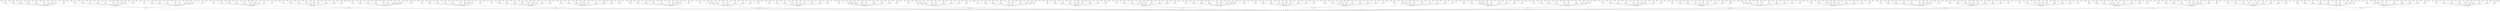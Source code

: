 digraph JOB_HIERARHY {
151030[label="151030"]
151021[label="151021"]
152074[label="152074"]
152194[label="152194"]
155482[label="155482"]
155335[label="155335"]
155960[label="155960"]
155473[label="155473"]
155103[label="155103"]
152083[label="152083"]
155878[label="155878"]
152313[label="152313"]
155819[label="155819"]
152146[label="152146"]
155281[label="155281"]
152285[label="152285"]
152161[label="152161"]
155644[label="155644"]
152192[label="152192"]
155665[label="155665"]
152043[label="152043"]
151032[label="151032"]
155231[label="155231"]
155866[label="155866"]
155311[label="155311"]
155853[label="155853"]
152228[label="152228"]
152066[label="152066"]
155677[label="155677"]
152052[label="152052"]
153024[label="153024"]
155411[label="155411"]
152306[label="152306"]
155152[label="155152"]
152200[label="152200"]
152305[label="152305"]
155108[label="155108"]
155131[label="155131"]
152191[label="152191"]
155801[label="155801"]
152064[label="152064"]
155395[label="155395"]
155252[label="155252"]
155724[label="155724"]
152160[label="152160"]
152244[label="152244"]
152005[label="152005"]
152138[label="152138"]
155614[label="155614"]
155804[label="155804"]
155038[label="155038"]
152186[label="152186"]
152227[label="152227"]
152248[label="152248"]
155997[label="155997"]
155755[label="155755"]
152113[label="152113"]
151009[label="151009"]
155303[label="155303"]
152314[label="152314"]
155636[label="155636"]
155413[label="155413"]
155965[label="155965"]
155021[label="155021"]
153034[label="153034"]
152187[label="152187"]
152162[label="152162"]
152079[label="152079"]
152267[label="152267"]
151025[label="151025"]
155205[label="155205"]
152008[label="152008"]
155151[label="155151"]
152111[label="152111"]
153015[label="153015"]
152299[label="152299"]
155215[label="155215"]
155443[label="155443"]
151031[label="151031"]
155531[label="155531"]
155048[label="155048"]
155092[label="155092"]
153009[label="153009"]
152292[label="152292"]
152077[label="152077"]
155040[label="155040"]
153027[label="153027"]
152007[label="152007"]
152221[label="152221"]
152107[label="152107"]
155312[label="155312"]
152133[label="152133"]
155669[label="155669"]
155454[label="155454"]
152040[label="152040"]
152137[label="152137"]
155741[label="155741"]
152301[label="152301"]
155582[label="155582"]
152294[label="152294"]
152001[label="152001"]
155967[label="155967"]
152197[label="152197"]
155647[label="155647"]
155606[label="155606"]
150009[label="150009"]
152061[label="152061"]
152070[label="152070"]
152039[label="152039"]
152218[label="152218"]
155777[label="155777"]
152139[label="152139"]
155242[label="155242"]
151008[label="151008"]
155539[label="155539"]
155266[label="155266"]
150008[label="150008"]
155373[label="155373"]
152131[label="152131"]
152032[label="152032"]
152142[label="152142"]
155921[label="155921"]
155371[label="155371"]
152273[label="152273"]
155949[label="155949"]
150012[label="150012"]
152229[label="152229"]
155771[label="155771"]
151024[label="151024"]
152010[label="152010"]
152150[label="152150"]
155631[label="155631"]
155992[label="155992"]
155553[label="155553"]
155460[label="155460"]
152166[label="152166"]
155528[label="155528"]
155275[label="155275"]
155849[label="155849"]
155272[label="155272"]
155799[label="155799"]
155706[label="155706"]
153004[label="153004"]
152059[label="152059"]
151014[label="151014"]
152241[label="152241"]
152048[label="152048"]
152209[label="152209"]
153011[label="153011"]
155695[label="155695"]
152076[label="152076"]
155464[label="155464"]
152204[label="152204"]
155511[label="155511"]
155879[label="155879"]
152290[label="152290"]
155686[label="155686"]
155120[label="155120"]
152073[label="152073"]
155846[label="155846"]
155329[label="155329"]
152117[label="152117"]
152319[label="152319"]
155681[label="155681"]
155550[label="155550"]
155505[label="155505"]
155243[label="155243"]
152018[label="152018"]
155993[label="155993"]
152092[label="152092"]
151035[label="151035"]
152141[label="152141"]
155700[label="155700"]
155186[label="155186"]
152183[label="152183"]
155225[label="155225"]
155135[label="155135"]
152172[label="152172"]
155476[label="155476"]
153033[label="153033"]
155087[label="155087"]
155177[label="155177"]
155450[label="155450"]
152026[label="152026"]
152208[label="152208"]
155170[label="155170"]
152223[label="152223"]
155907[label="155907"]
152051[label="152051"]
155668[label="155668"]
151017[label="151017"]
152254[label="152254"]
152257[label="152257"]
152176[label="152176"]
155908[label="155908"]
155015[label="155015"]
155342[label="155342"]
155101[label="155101"]
152235[label="152235"]
155167[label="155167"]
155806[label="155806"]
152289[label="152289"]
151019[label="151019"]
152028[label="152028"]
155376[label="155376"]
155597[label="155597"]
152094[label="152094"]
155043[label="155043"]
153013[label="153013"]
152260[label="152260"]
151003[label="151003"]
155933[label="155933"]
155435[label="155435"]
155001[label="155001"]
155796[label="155796"]
155154[label="155154"]
155174[label="155174"]
155526[label="155526"]
155727[label="155727"]
155702[label="155702"]
152236[label="152236"]
152202[label="152202"]
155698[label="155698"]
152105[label="152105"]
152249[label="152249"]
151033[label="151033"]
155730[label="155730"]
151023[label="151023"]
155105[label="155105"]
152322[label="152322"]
155943[label="155943"]
155116[label="155116"]
155213[label="155213"]
155969[label="155969"]
152140[label="152140"]
155028[label="155028"]
152096[label="152096"]
155308[label="155308"]
155749[label="155749"]
152205[label="152205"]
155747[label="155747"]
155240[label="155240"]
153007[label="153007"]
152270[label="152270"]
152298[label="152298"]
152103[label="152103"]
152099[label="152099"]
155619[label="155619"]
152069[label="152069"]
155398[label="155398"]
155142[label="155142"]
152168[label="152168"]
155201[label="155201"]
152213[label="152213"]
155671[label="155671"]
155191[label="155191"]
155905[label="155905"]
155726[label="155726"]
155605[label="155605"]
155793[label="155793"]
155576[label="155576"]
155322[label="155322"]
152302[label="152302"]
155621[label="155621"]
152271[label="152271"]
155036[label="155036"]
155575[label="155575"]
152295[label="152295"]
151006[label="151006"]
155763[label="155763"]
152125[label="152125"]
155786[label="155786"]
155268[label="155268"]
155972[label="155972"]
155073[label="155073"]
155064[label="155064"]
155898[label="155898"]
152272[label="152272"]
155330[label="155330"]
155058[label="155058"]
155498[label="155498"]
155425[label="155425"]
155349[label="155349"]
152100[label="152100"]
150004[label="150004"]
150006[label="150006"]
150005[label="150005"]
155230[label="155230"]
155254[label="155254"]
152262[label="152262"]
152216[label="152216"]
155773[label="155773"]
155509[label="155509"]
155193[label="155193"]
155365[label="155365"]
155345[label="155345"]
155798[label="155798"]
155788[label="155788"]
155209[label="155209"]
155290[label="155290"]
152212[label="152212"]
155486[label="155486"]
155467[label="155467"]
152316[label="152316"]
152000[label="152000"]
155063[label="155063"]
152024[label="152024"]
155270[label="155270"]
155772[label="155772"]
152036[label="152036"]
152075[label="152075"]
155392[label="155392"]
152045[label="152045"]
155002[label="155002"]
155066[label="155066"]
155887[label="155887"]
152156[label="152156"]
152136[label="152136"]
150003[label="150003"]
152165[label="152165"]
152034[label="152034"]
153031[label="153031"]
152286[label="152286"]
155232[label="155232"]
155813[label="155813"]
155942[label="155942"]
155444[label="155444"]
155394[label="155394"]
152268[label="152268"]
152041[label="152041"]
155770[label="155770"]
155065[label="155065"]
155374[label="155374"]
155034[label="155034"]
152215[label="152215"]
155570[label="155570"]
155646[label="155646"]
155522[label="155522"]
152020[label="152020"]
155565[label="155565"]
155654[label="155654"]
155293[label="155293"]
155674[label="155674"]
155324[label="155324"]
151001[label="151001"]
155006[label="155006"]
152258[label="152258"]
155343[label="155343"]
155608[label="155608"]
155203[label="155203"]
155358[label="155358"]
155540[label="155540"]
155548[label="155548"]
155951[label="155951"]
152226[label="152226"]
153025[label="153025"]
155834[label="155834"]
152037[label="152037"]
152243[label="152243"]
155017[label="155017"]
155204[label="155204"]
152171[label="152171"]
155333[label="155333"]
152269[label="152269"]
155650[label="155650"]
155670[label="155670"]
152199[label="152199"]
155077[label="155077"]
152078[label="152078"]
155432[label="155432"]
152030[label="152030"]
152321[label="152321"]
155980[label="155980"]
152250[label="152250"]
152004[label="152004"]
155693[label="155693"]
155785[label="155785"]
155546[label="155546"]
152101[label="152101"]
155568[label="155568"]
155051[label="155051"]
155512[label="155512"]
153026[label="153026"]
155426[label="155426"]
155438[label="155438"]
155910[label="155910"]
155246[label="155246"]
155375[label="155375"]
152311[label="152311"]
155805[label="155805"]
153016[label="153016"]
155601[label="155601"]
155757[label="155757"]
152190[label="152190"]
155817[label="155817"]
152177[label="152177"]
155947[label="155947"]
155746[label="155746"]
155282[label="155282"]
155701[label="155701"]
152284[label="152284"]
152060[label="152060"]
155377[label="155377"]
152062[label="152062"]
152071[label="152071"]
152144[label="152144"]
155759[label="155759"]
155964[label="155964"]
155118[label="155118"]
155679[label="155679"]
152129[label="152129"]
155680[label="155680"]
155625[label="155625"]
155241[label="155241"]
155857[label="155857"]
155359[label="155359"]
155019[label="155019"]
155651[label="155651"]
155148[label="155148"]
155656[label="155656"]
152012[label="152012"]
152252[label="152252"]
153003[label="153003"]
155856[label="155856"]
152127[label="152127"]
152247[label="152247"]
152106[label="152106"]
152238[label="152238"]
155816[label="155816"]
155159[label="155159"]
155662[label="155662"]
155408[label="155408"]
155202[label="155202"]
151007[label="151007"]
155734[label="155734"]
152211[label="152211"]
155338[label="155338"]
155136[label="155136"]
152009[label="152009"]
152296[label="152296"]
155089[label="155089"]
152047[label="152047"]
155958[label="155958"]
155557[label="155557"]
155310[label="155310"]
155370[label="155370"]
155886[label="155886"]
152081[label="152081"]
155797[label="155797"]
155567[label="155567"]
155718[label="155718"]
152153[label="152153"]
155004[label="155004"]
155637[label="155637"]
152230[label="152230"]
155429[label="155429"]
155162[label="155162"]
155874[label="155874"]
152189[label="152189"]
155122[label="155122"]
155791[label="155791"]
155081[label="155081"]
155661[label="155661"]
152091[label="152091"]
155918[label="155918"]
152143[label="152143"]
155196[label="155196"]
153001[label="153001"]
155835[label="155835"]
155146[label="155146"]
155010[label="155010"]
155821[label="155821"]
153017[label="153017"]
155704[label="155704"]
155115[label="155115"]
155128[label="155128"]
155405[label="155405"]
155384[label="155384"]
152147[label="152147"]
152210[label="152210"]
155845[label="155845"]
155764[label="155764"]
155313[label="155313"]
155253[label="155253"]
152055[label="152055"]
151016[label="151016"]
155685[label="155685"]
155627[label="155627"]
155226[label="155226"]
155533[label="155533"]
155599[label="155599"]
155999[label="155999"]
152159[label="152159"]
152006[label="152006"]
155294[label="155294"]
152237[label="152237"]
155775[label="155775"]
152011[label="152011"]
152281[label="152281"]
155005[label="155005"]
151034[label="151034"]
155925[label="155925"]
155020[label="155020"]
152053[label="152053"]
155434[label="155434"]
155591[label="155591"]
152122[label="152122"]
152090[label="152090"]
155078[label="155078"]
152222[label="152222"]
155339[label="155339"]
155852[label="155852"]
152225[label="152225"]
155023[label="155023"]
151013[label="151013"]
152135[label="152135"]
152206[label="152206"]
155417[label="155417"]
150007[label="150007"]
155715[label="155715"]
152279[label="152279"]
155389[label="155389"]
155687[label="155687"]
153002[label="153002"]
152203[label="152203"]
152063[label="152063"]
155094[label="155094"]
152134[label="152134"]
155691[label="155691"]
155385[label="155385"]
155635[label="155635"]
155615[label="155615"]
155199[label="155199"]
155842[label="155842"]
155877[label="155877"]
155033[label="155033"]
152265[label="152265"]
155577[label="155577"]
155169[label="155169"]
151027[label="151027"]
152173[label="152173"]
155042[label="155042"]
155501[label="155501"]
152148[label="152148"]
152309[label="152309"]
152232[label="152232"]
152297[label="152297"]
155267[label="155267"]
152251[label="152251"]
155009[label="155009"]
155869[label="155869"]
155212[label="155212"]
155514[label="155514"]
155379[label="155379"]
155090[label="155090"]
155396[label="155396"]
155277[label="155277"]
152231[label="152231"]
152158[label="152158"]
155332[label="155332"]
155399[label="155399"]
152274[label="152274"]
155537[label="155537"]
151022[label="151022"]
152102[label="152102"]
155996[label="155996"]
152310[label="152310"]
155387[label="155387"]
152184[label="152184"]
155164[label="155164"]
155472[label="155472"]
155518[label="155518"]
152132[label="152132"]
152033[label="152033"]
152264[label="152264"]
152118[label="152118"]
155261[label="155261"]
155909[label="155909"]
155840[label="155840"]
152082[label="152082"]
155041[label="155041"]
155745[label="155745"]
155891[label="155891"]
152291[label="152291"]
152207[label="152207"]
152277[label="152277"]
155357[label="155357"]
152224[label="152224"]
152108[label="152108"]
155890[label="155890"]
155457[label="155457"]
155850[label="155850"]
152263[label="152263"]
152151[label="152151"]
155705[label="155705"]
155388[label="155388"]
155456[label="155456"]
155640[label="155640"]
155099[label="155099"]
155412[label="155412"]
155871[label="155871"]
152086[label="152086"]
152201[label="152201"]
155892[label="155892"]
152067[label="152067"]
155936[label="155936"]
152253[label="152253"]
155929[label="155929"]
152234[label="152234"]
155072[label="155072"]
155468[label="155468"]
155583[label="155583"]
155555[label="155555"]
155487[label="155487"]
155988[label="155988"]
155527[label="155527"]
152057[label="152057"]
155086[label="155086"]
153029[label="153029"]
152283[label="152283"]
155160[label="155160"]
153030[label="153030"]
152246[label="152246"]
155149[label="155149"]
155288[label="155288"]
153000[label="153000"]
155847[label="155847"]
153020[label="153020"]
155529[label="155529"]
152180[label="152180"]
155354[label="155354"]
155617[label="155617"]
152175[label="152175"]
152084[label="152084"]
155915[label="155915"]
155039[label="155039"]
152174[label="152174"]
155904[label="155904"]
155027[label="155027"]
151011[label="151011"]
155378[label="155378"]
155768[label="155768"]
155155[label="155155"]
151012[label="151012"]
152182[label="152182"]
155416[label="155416"]
155210[label="155210"]
155067[label="155067"]
155178[label="155178"]
155946[label="155946"]
152110[label="152110"]
155320[label="155320"]
152120[label="152120"]
152056[label="152056"]
155663[label="155663"]
152017[label="152017"]
152016[label="152016"]
152169[label="152169"]
152196[label="152196"]
152280[label="152280"]
152130[label="152130"]
155044[label="155044"]
152119[label="152119"]
155107[label="155107"]
152323[label="152323"]
152242[label="152242"]
155283[label="155283"]
152021[label="152021"]
152195[label="152195"]
152219[label="152219"]
155876[label="155876"]
155000[label="155000"]
155867[label="155867"]
152115[label="152115"]
155003[label="155003"]
152049[label="152049"]
152104[label="152104"]
155774[label="155774"]
152320[label="152320"]
155237[label="155237"]
155479[label="155479"]
155420[label="155420"]
155901[label="155901"]
155844[label="155844"]
155453[label="155453"]
155765[label="155765"]
152050[label="152050"]
151015[label="151015"]
155554[label="155554"]
155535[label="155535"]
155860[label="155860"]
155612[label="155612"]
155589[label="155589"]
152293[label="152293"]
155683[label="155683"]
155534[label="155534"]
155688[label="155688"]
155129[label="155129"]
155459[label="155459"]
151010[label="151010"]
155319[label="155319"]
155510[label="155510"]
155480[label="155480"]
155542[label="155542"]
155258[label="155258"]
152121[label="152121"]
155977[label="155977"]
152308[label="152308"]
152085[label="152085"]
155623[label="155623"]
155913[label="155913"]
155440[label="155440"]
155007[label="155007"]
151020[label="151020"]
155523[label="155523"]
155097[label="155097"]
153006[label="153006"]
152220[label="152220"]
155356[label="155356"]
155446[label="155446"]
155602[label="155602"]
152054[label="152054"]
155666[label="155666"]
155802[label="155802"]
155016[label="155016"]
155455[label="155455"]
155750[label="155750"]
155783[label="155783"]
155390[label="155390"]
155855[label="155855"]
155652[label="155652"]
152072[label="152072"]
155618[label="155618"]
152317[label="152317"]
152282[label="152282"]
150011[label="150011"]
155228[label="155228"]
155586[label="155586"]
155703[label="155703"]
155893[label="155893"]
155331[label="155331"]
152164[label="152164"]
155826[label="155826"]
155923[label="155923"]
150010[label="150010"]
155216[label="155216"]
152014[label="152014"]
151026[label="151026"]
155176[label="155176"]
155809[label="155809"]
151018[label="151018"]
152240[label="152240"]
153012[label="153012"]
152065[label="152065"]
155326[label="155326"]
155445[label="155445"]
155366[label="155366"]
153019[label="153019"]
155045[label="155045"]
152123[label="152123"]
155315[label="155315"]
155506[label="155506"]
155035[label="155035"]
152114[label="152114"]
152287[label="152287"]
155071[label="155071"]
155084[label="155084"]
155657[label="155657"]
152124[label="152124"]
155273[label="155273"]
155729[label="155729"]
155692[label="155692"]
155402[label="155402"]
155014[label="155014"]
155100[label="155100"]
155141[label="155141"]
155882[label="155882"]
155911[label="155911"]
155714[label="155714"]
152027[label="152027"]
153022[label="153022"]
155587[label="155587"]
155257[label="155257"]
155080[label="155080"]
152259[label="152259"]
155348[label="155348"]
152025[label="152025"]
155778[label="155778"]
155643[label="155643"]
155383[label="155383"]
152095[label="152095"]
155753[label="155753"]
155934[label="155934"]
155822[label="155822"]
155810[label="155810"]
155474[label="155474"]
155990[label="155990"]
155466[label="155466"]
155183[label="155183"]
152112[label="152112"]
155935[label="155935"]
155401[label="155401"]
152003[label="152003"]
155059[label="155059"]
155756[label="155756"]
155953[label="155953"]
152255[label="152255"]
155547[label="155547"]
155126[label="155126"]
152029[label="152029"]
152002[label="152002"]
152097[label="152097"]
155836[label="155836"]
152288[label="152288"]
155863[label="155863"]
155263[label="155263"]
155966[label="155966"]
155859[label="155859"]
155222[label="155222"]
152098[label="152098"]
155985[label="155985"]
155076[label="155076"]
152038[label="152038"]
155839[label="155839"]
152239[label="152239"]
152154[label="152154"]
155133[label="155133"]
152167[label="152167"]
152261[label="152261"]
155800[label="155800"]
155070[label="155070"]
155673[label="155673"]
155833[label="155833"]
152188[label="152188"]
155978[label="155978"]
152233[label="152233"]
155025[label="155025"]
155187[label="155187"]
153008[label="153008"]
155372[label="155372"]
155566[label="155566"]
155717[label="155717"]
155130[label="155130"]
155451[label="155451"]
155725[label="155725"]
155360[label="155360"]
152315[label="152315"]
155026[label="155026"]
153021[label="153021"]
155906[label="155906"]
155632[label="155632"]
155861[label="155861"]
152276[label="152276"]
155095[label="155095"]
155571[label="155571"]
155564[label="155564"]
155667[label="155667"]
153023[label="153023"]
155143[label="155143"]
155298[label="155298"]
155675[label="155675"]
155181[label="155181"]
152013[label="152013"]
155422[label="155422"]
155134[label="155134"]
151004[label="151004"]
152300[label="152300"]
155508[label="155508"]
152303[label="152303"]
155062[label="155062"]
155525[label="155525"]
155171[label="155171"]
155950[label="155950"]
155478[label="155478"]
155082[label="155082"]
152163[label="152163"]
155751[label="155751"]
155902[label="155902"]
155462[label="155462"]
155885[label="155885"]
155175[label="155175"]
152155[label="152155"]
155121[label="155121"]
155013[label="155013"]
155979[label="155979"]
152245[label="152245"]
152093[label="152093"]
153032[label="153032"]
155113[label="155113"]
153035[label="153035"]
155532[label="155532"]
155074[label="155074"]
152152[label="152152"]
155061[label="155061"]
155190[label="155190"]
155337[label="155337"]
155995[label="155995"]
155807[label="155807"]
152116[label="152116"]
155091[label="155091"]
155600[label="155600"]
155259[label="155259"]
155189[label="155189"]
152044[label="152044"]
151000[label="151000"]
155545[label="155545"]
155150[label="155150"]
155300[label="155300"]
155865[label="155865"]
155558[label="155558"]
153005[label="153005"]
152089[label="152089"]
155428[label="155428"]
155214[label="155214"]
155448[label="155448"]
152256[label="152256"]
155424[label="155424"]
155499[label="155499"]
153010[label="153010"]
155712[label="155712"]
155145[label="155145"]
152214[label="152214"]
151028[label="151028"]
155634[label="155634"]
155433[label="155433"]
152023[label="152023"]
155975[label="155975"]
155790[label="155790"]
155868[label="155868"]
152304[label="152304"]
152185[label="152185"]
155837[label="155837"]
155766[label="155766"]
155585[label="155585"]
155437[label="155437"]
153018[label="153018"]
155792[label="155792"]
155649[label="155649"]
155767[label="155767"]
155503[label="155503"]
152318[label="152318"]
155165[label="155165"]
155720[label="155720"]
155471[label="155471"]
152088[label="152088"]
155968[label="155968"]
155132[label="155132"]
155889[label="155889"]
155325[label="155325"]
155114[label="155114"]
155327[label="155327"]
155664[label="155664"]
155838[label="155838"]
155307[label="155307"]
152266[label="152266"]
153028[label="153028"]
155694[label="155694"]
155475[label="155475"]
152046[label="152046"]
155880[label="155880"]
155824[label="155824"]
155888[label="155888"]
152058[label="152058"]
155784[label="155784"]
152278[label="152278"]
152087[label="152087"]
155672[label="155672"]
155249[label="155249"]
155104[label="155104"]
155083[label="155083"]
155922[label="155922"]
150013[label="150013"]
155112[label="155112"]
155340[label="155340"]
155265[label="155265"]
155287[label="155287"]
155641[label="155641"]
155848[label="155848"]
155957[label="155957"]
151005[label="151005"]
152031[label="152031"]
152179[label="152179"]
155561[label="155561"]
155782[label="155782"]
152015[label="152015"]
155490[label="155490"]
155494[label="155494"]
155123[label="155123"]
155423[label="155423"]
151002[label="151002"]
155814[label="155814"]
152068[label="152068"]
155491[label="155491"]
155247[label="155247"]
152128[label="152128"]
153014[label="153014"]
155350[label="155350"]
155161[label="155161"]
155938[label="155938"]
155227[label="155227"]
152170[label="152170"]
155739[label="155739"]
155031[label="155031"]
152019[label="152019"]
155572[label="155572"]
152022[label="152022"]
155137[label="155137"]
151029[label="151029"]
155653[label="155653"]
152178[label="152178"]
155633[label="155633"]
155049[label="155049"]
152126[label="152126"]
155274[label="155274"]
155436[label="155436"]
155699[label="155699"]
155944[label="155944"]
155421[label="155421"]
155461[label="155461"]
155828[label="155828"]
155346[label="155346"]
152275[label="152275"]
155208[label="155208"]
152149[label="152149"]
155192[label="155192"]
155172[label="155172"]
152307[label="152307"]
152042[label="152042"]
155543[label="155543"]
155182[label="155182"]
155629[label="155629"]
152193[label="152193"]
155812[label="155812"]
152145[label="152145"]
155903[label="155903"]
152080[label="152080"]
152035[label="152035"]
152181[label="152181"]
155179[label="155179"]
155153[label="155153"]
155068[label="155068"]
155779[label="155779"]
155894[label="155894"]
155598[label="155598"]
152198[label="152198"]
155492[label="155492"]
152157[label="152157"]
152312[label="152312"]
155469[label="155469"]
152217[label="152217"]
155940[label="155940"]
155341[label="155341"]
150002[label="150002"]
152109[label="152109"]
155364[label="155364"]
155982[label="155982"]
151030 -> 150012;
151021 -> 150009;
152074 -> 151008;
152194 -> 151021;
155482 -> 152013;
155335 -> 152082;
155960 -> 152311;
155473 -> 152123;
155103 -> 152078;
152083 -> 151009;
155878 -> 152197;
152313 -> 151034;
155819 -> 152036;
152146 -> 151016;
155281 -> 152318;
152285 -> 151031;
152161 -> 151017;
155644 -> 152030;
152192 -> 151021;
155665 -> 152131;
152043 -> 151004;
151032 -> 150012;
155231 -> 152111;
155866 -> 152190;
155311 -> 152060;
155853 -> 152139;
152228 -> 151025;
152066 -> 151007;
155677 -> 152318;
152052 -> 151005;
153024 -> 151024;
155411 -> 152046;
152306 -> 151034;
155152 -> 152014;
152200 -> 151022;
152305 -> 151033;
155108 -> 152069;
155131 -> 152129;
152191 -> 151021;
155801 -> 152053;
152064 -> 151007;
155395 -> 152099;
155252 -> 152034;
155724 -> 152278;
152160 -> 151017;
152244 -> 151027;
152005 -> 151000;
152138 -> 151015;
155614 -> 152114;
155804 -> 152043;
155038 -> 152113;
152186 -> 151020;
152227 -> 151025;
152248 -> 151027;
155997 -> 152227;
155755 -> 152160;
152113 -> 151012;
151009 -> 150005;
155303 -> 152001;
152314 -> 151034;
155636 -> 152268;
155413 -> 152159;
155965 -> 152182;
155021 -> 152049;
153034 -> 151034;
152187 -> 151020;
152162 -> 151018;
152079 -> 151008;
152267 -> 151029;
151025 -> 150010;
155205 -> 152003;
152008 -> 151000;
155151 -> 152125;
152111 -> 151012;
153015 -> 151015;
152299 -> 151033;
155215 -> 152077;
155443 -> 152189;
151031 -> 150012;
155531 -> 152106;
155048 -> 152096;
155092 -> 152235;
153009 -> 151009;
152292 -> 151032;
152077 -> 151008;
155040 -> 152094;
153027 -> 151027;
152007 -> 151000;
152221 -> 151024;
152107 -> 151011;
155312 -> 152004;
152133 -> 151014;
155669 -> 152205;
155454 -> 152209;
152040 -> 151004;
152137 -> 151015;
155741 -> 152241;
152301 -> 151033;
155582 -> 152022;
152294 -> 151032;
152001 -> 151000;
155967 -> 152284;
152197 -> 151021;
155647 -> 152309;
155606 -> 152213;
150009 -> 150001;
152061 -> 151006;
152070 -> 151007;
152039 -> 151004;
152218 -> 151024;
155777 -> 152071;
152139 -> 151015;
155242 -> 152317;
151008 -> 150004;
155539 -> 152066;
155266 -> 152095;
150008 -> 150001;
155373 -> 152256;
152131 -> 151014;
152032 -> 151003;
152142 -> 151015;
155921 -> 152051;
155371 -> 152163;
152273 -> 151030;
155949 -> 152299;
150012 -> 150001;
152229 -> 151025;
155771 -> 152185;
151024 -> 150010;
152010 -> 151001;
152150 -> 151016;
155631 -> 152151;
155992 -> 152301;
155553 -> 152198;
155460 -> 152288;
152166 -> 151018;
155528 -> 152019;
155275 -> 152285;
155849 -> 152321;
155272 -> 152120;
155799 -> 152107;
155706 -> 152009;
153004 -> 151004;
152059 -> 151006;
151014 -> 150006;
152241 -> 151026;
152048 -> 151005;
152209 -> 151023;
153011 -> 151011;
155695 -> 152065;
152076 -> 151008;
155464 -> 152247;
152204 -> 151022;
155511 -> 152298;
155879 -> 152154;
152290 -> 151032;
155686 -> 152302;
155120 -> 152285;
152073 -> 151008;
155846 -> 152045;
155329 -> 152074;
152117 -> 151013;
152319 -> 151035;
155681 -> 152320;
155550 -> 152161;
155505 -> 152062;
155243 -> 152127;
152018 -> 151002;
155993 -> 152249;
152092 -> 151010;
151035 -> 150013;
152141 -> 151015;
155700 -> 152089;
155186 -> 152023;
152183 -> 151020;
155225 -> 152079;
155135 -> 152268;
152172 -> 151019;
155476 -> 152239;
153033 -> 151033;
155087 -> 152005;
155177 -> 152259;
155450 -> 152153;
152026 -> 151002;
152208 -> 151023;
155170 -> 152162;
152223 -> 151024;
155907 -> 152221;
152051 -> 151005;
155668 -> 152124;
151017 -> 150007;
152254 -> 151028;
152257 -> 151028;
152176 -> 151019;
155908 -> 152138;
155015 -> 152298;
155342 -> 152005;
155101 -> 152251;
152235 -> 151026;
155167 -> 152156;
155806 -> 152282;
152289 -> 151032;
151019 -> 150008;
152028 -> 151003;
155376 -> 152161;
155597 -> 152258;
152094 -> 151010;
155043 -> 152048;
153013 -> 151013;
152260 -> 151028;
151003 -> 150003;
155933 -> 152040;
155435 -> 152143;
155001 -> 152144;
155796 -> 152319;
155154 -> 152308;
155174 -> 152271;
155526 -> 152280;
155727 -> 152047;
155702 -> 152174;
152236 -> 151026;
152202 -> 151022;
155698 -> 152177;
152105 -> 151011;
152249 -> 151027;
151033 -> 150013;
155730 -> 152052;
151023 -> 150009;
155105 -> 152120;
152322 -> 151035;
155943 -> 152020;
155116 -> 152141;
155213 -> 152214;
155969 -> 152283;
152140 -> 151015;
155028 -> 152179;
152096 -> 151010;
155308 -> 152041;
155749 -> 152290;
152205 -> 151022;
155747 -> 152204;
155240 -> 152147;
153007 -> 151007;
152270 -> 151030;
152298 -> 151033;
152103 -> 151011;
152099 -> 151011;
155619 -> 152073;
152069 -> 151007;
155398 -> 152257;
155142 -> 152183;
152168 -> 151018;
155201 -> 152026;
152213 -> 151023;
155671 -> 152236;
155191 -> 152140;
155905 -> 152082;
155726 -> 152229;
155605 -> 152137;
155793 -> 152042;
155576 -> 152185;
155322 -> 152220;
152302 -> 151033;
155621 -> 152012;
152271 -> 151030;
155036 -> 152187;
155575 -> 152224;
152295 -> 151032;
151006 -> 150004;
155763 -> 152320;
152125 -> 151013;
155786 -> 152260;
155268 -> 152068;
155972 -> 152109;
155073 -> 152098;
155064 -> 152282;
155898 -> 152141;
152272 -> 151030;
155330 -> 152011;
155058 -> 152279;
155498 -> 152000;
155425 -> 152261;
155349 -> 152315;
152100 -> 151011;
150004 -> 150001;
150006 -> 150001;
150005 -> 150001;
155230 -> 152266;
155254 -> 152127;
152262 -> 151029;
152216 -> 151024;
155773 -> 152237;
155509 -> 152267;
155193 -> 152028;
155365 -> 152039;
155345 -> 152262;
155798 -> 152155;
155788 -> 152265;
155209 -> 152296;
155290 -> 152250;
152212 -> 151023;
155486 -> 152033;
155467 -> 152263;
152316 -> 151035;
152000 -> 151000;
155063 -> 152319;
152024 -> 151002;
155270 -> 152102;
155772 -> 152000;
152036 -> 151004;
152075 -> 151008;
155392 -> 152027;
152045 -> 151005;
155002 -> 152007;
155066 -> 152071;
155887 -> 152317;
152156 -> 151017;
152136 -> 151015;
150003 -> 150001;
152165 -> 151018;
152034 -> 151003;
153031 -> 151031;
152286 -> 151031;
155232 -> 152239;
155813 -> 152217;
155942 -> 152028;
155444 -> 152129;
155394 -> 152087;
152268 -> 151029;
152041 -> 151004;
155770 -> 152283;
155065 -> 152137;
155374 -> 152159;
155034 -> 152208;
152215 -> 151023;
155570 -> 152238;
155646 -> 152253;
155522 -> 152216;
152020 -> 151002;
155565 -> 152210;
155654 -> 152310;
155293 -> 152245;
155674 -> 152167;
155324 -> 152266;
151001 -> 150002;
155006 -> 152076;
152258 -> 151028;
155343 -> 152153;
155608 -> 152240;
155203 -> 152097;
155358 -> 152136;
155540 -> 152052;
155548 -> 152289;
155951 -> 152008;
152226 -> 151025;
153025 -> 151025;
155834 -> 152173;
152037 -> 151004;
152243 -> 151027;
155017 -> 152063;
155204 -> 152058;
152171 -> 151019;
155333 -> 152126;
152269 -> 151029;
155650 -> 152314;
155670 -> 152168;
152199 -> 151022;
155077 -> 152054;
152078 -> 151008;
155432 -> 152031;
152030 -> 151003;
152321 -> 151035;
155980 -> 152010;
152250 -> 151027;
152004 -> 151000;
155693 -> 152175;
155785 -> 152037;
155546 -> 152261;
152101 -> 151011;
155568 -> 152306;
155051 -> 152085;
155512 -> 152048;
153026 -> 151026;
155426 -> 152080;
155438 -> 152276;
155910 -> 152233;
155246 -> 152135;
155375 -> 152262;
152311 -> 151034;
155805 -> 152237;
153016 -> 151016;
155601 -> 152063;
155757 -> 152096;
152190 -> 151021;
155817 -> 152062;
152177 -> 151019;
155947 -> 152187;
155746 -> 152013;
155282 -> 152030;
155701 -> 152206;
152284 -> 151031;
152060 -> 151006;
155377 -> 152086;
152062 -> 151006;
152071 -> 151007;
152144 -> 151016;
155759 -> 152108;
155964 -> 152241;
155118 -> 152289;
155679 -> 152214;
152129 -> 151014;
155680 -> 152203;
155625 -> 152170;
155241 -> 152226;
155857 -> 152255;
155359 -> 152025;
155019 -> 152284;
155651 -> 152006;
155148 -> 152211;
155656 -> 152033;
152012 -> 151001;
152252 -> 151028;
153003 -> 151003;
155856 -> 152014;
152127 -> 151014;
152247 -> 151027;
152106 -> 151011;
152238 -> 151026;
155816 -> 152139;
155159 -> 152180;
155662 -> 152050;
155408 -> 152196;
155202 -> 152242;
151007 -> 150004;
155734 -> 152303;
152211 -> 151023;
155338 -> 152322;
155136 -> 152088;
152009 -> 151001;
152296 -> 151032;
155089 -> 152263;
152047 -> 151005;
155958 -> 152169;
155557 -> 152231;
155310 -> 152192;
155370 -> 152205;
155886 -> 152002;
152081 -> 151009;
155797 -> 152189;
155567 -> 152049;
155718 -> 152321;
152153 -> 151017;
155004 -> 152254;
155637 -> 152017;
152230 -> 151025;
155429 -> 152035;
155162 -> 152142;
155874 -> 152306;
152189 -> 151021;
155122 -> 152215;
155791 -> 152195;
155081 -> 152178;
155661 -> 152281;
152091 -> 151010;
155918 -> 152293;
152143 -> 151015;
155196 -> 152224;
153001 -> 151001;
155835 -> 152193;
155146 -> 152163;
155010 -> 152194;
155821 -> 152272;
153017 -> 151017;
155704 -> 152089;
155115 -> 152148;
155128 -> 152091;
155405 -> 152134;
155384 -> 152156;
152147 -> 151016;
152210 -> 151023;
155845 -> 152133;
155764 -> 152094;
155313 -> 152170;
155253 -> 152078;
152055 -> 151006;
151016 -> 150007;
155685 -> 152134;
155627 -> 152088;
155226 -> 152244;
155533 -> 152080;
155599 -> 152131;
155999 -> 152278;
152159 -> 151017;
152006 -> 151000;
155294 -> 152206;
152237 -> 151026;
155775 -> 152068;
152011 -> 151001;
152281 -> 151031;
155005 -> 152121;
151034 -> 150013;
155925 -> 152047;
155020 -> 152018;
152053 -> 151005;
155434 -> 152146;
155591 -> 152184;
152122 -> 151013;
152090 -> 151010;
155078 -> 152145;
152222 -> 151024;
155339 -> 152227;
155852 -> 152308;
152225 -> 151025;
155023 -> 152008;
151013 -> 150006;
152135 -> 151015;
152206 -> 151022;
155417 -> 152201;
150007 -> 150001;
155715 -> 152085;
152279 -> 151031;
155389 -> 152031;
155687 -> 152143;
153002 -> 151002;
152203 -> 151022;
152063 -> 151007;
155094 -> 152188;
152134 -> 151014;
155691 -> 152182;
155385 -> 152297;
155635 -> 152040;
155615 -> 152181;
155199 -> 152271;
155842 -> 152314;
155877 -> 152115;
155033 -> 152293;
152265 -> 151029;
155577 -> 152264;
155169 -> 152176;
151027 -> 150011;
152173 -> 151019;
155042 -> 152251;
155501 -> 152217;
152148 -> 151016;
152309 -> 151034;
152232 -> 151025;
152297 -> 151033;
155267 -> 152252;
152251 -> 151027;
155009 -> 152140;
155869 -> 152165;
155212 -> 152180;
155514 -> 152110;
155379 -> 152292;
155090 -> 152157;
155396 -> 152238;
155277 -> 152160;
152231 -> 151025;
152158 -> 151017;
155332 -> 152128;
155399 -> 152210;
152274 -> 151030;
155537 -> 152175;
151022 -> 150009;
152102 -> 151011;
155996 -> 152074;
152310 -> 151034;
155387 -> 152275;
152184 -> 151020;
155164 -> 152056;
155472 -> 152216;
155518 -> 152055;
152132 -> 151014;
152033 -> 151003;
152264 -> 151029;
152118 -> 151013;
155261 -> 152117;
155909 -> 152147;
155840 -> 152024;
152082 -> 151009;
155041 -> 152021;
155745 -> 152044;
155891 -> 152135;
152291 -> 151032;
152207 -> 151023;
152277 -> 151030;
155357 -> 152200;
152224 -> 151024;
152108 -> 151012;
155890 -> 152145;
155457 -> 152273;
155850 -> 152315;
152263 -> 151029;
152151 -> 151016;
155705 -> 152197;
155388 -> 152277;
155456 -> 152009;
155640 -> 152027;
155099 -> 152032;
155412 -> 152212;
155871 -> 152248;
152086 -> 151009;
152201 -> 151022;
155892 -> 152292;
152067 -> 151007;
155936 -> 152158;
152253 -> 151028;
155929 -> 152287;
152234 -> 151026;
155072 -> 152132;
155468 -> 152081;
155583 -> 152225;
155555 -> 152202;
155487 -> 152232;
155988 -> 152303;
155527 -> 152287;
152057 -> 151006;
155086 -> 152072;
153029 -> 151029;
152283 -> 151031;
155160 -> 152092;
153030 -> 151030;
152246 -> 151027;
155149 -> 152223;
155288 -> 152242;
153000 -> 151000;
155847 -> 152118;
153020 -> 151020;
155529 -> 152133;
152180 -> 151020;
155354 -> 152294;
155617 -> 152253;
152175 -> 151019;
152084 -> 151009;
155915 -> 152193;
155039 -> 152136;
152174 -> 151019;
155904 -> 152192;
155027 -> 152097;
151011 -> 150005;
155378 -> 152016;
155768 -> 152060;
155155 -> 152102;
151012 -> 150006;
152182 -> 151020;
155416 -> 152067;
155210 -> 152201;
155067 -> 152212;
155178 -> 152112;
155946 -> 152247;
152110 -> 151012;
155320 -> 152039;
152120 -> 151013;
152056 -> 151006;
155663 -> 152083;
152017 -> 151001;
152016 -> 151001;
152169 -> 151018;
152196 -> 151021;
152280 -> 151031;
152130 -> 151014;
155044 -> 152265;
152119 -> 151013;
155107 -> 152130;
152323 -> 151035;
152242 -> 151026;
155283 -> 152015;
152021 -> 151002;
152195 -> 151021;
152219 -> 151024;
155876 -> 152323;
155000 -> 152218;
155867 -> 152166;
152115 -> 151012;
155003 -> 152046;
152049 -> 151005;
152104 -> 151011;
155774 -> 152050;
152320 -> 151035;
155237 -> 152016;
155479 -> 152007;
155420 -> 152069;
155901 -> 152177;
155844 -> 152225;
155453 -> 152115;
155765 -> 152307;
152050 -> 151005;
151015 -> 150007;
155554 -> 152067;
155535 -> 152246;
155860 -> 152316;
155612 -> 152038;
155589 -> 152211;
152293 -> 151032;
155683 -> 152258;
155534 -> 152057;
155688 -> 152222;
155129 -> 152149;
155459 -> 152164;
151010 -> 150005;
155319 -> 152273;
155510 -> 152286;
155480 -> 152149;
155542 -> 152122;
155258 -> 152037;
152121 -> 151013;
155977 -> 152310;
152308 -> 151034;
152085 -> 151009;
155623 -> 152259;
155913 -> 152100;
155440 -> 152208;
155007 -> 152240;
151020 -> 150008;
155523 -> 152305;
155097 -> 152011;
153006 -> 151006;
152220 -> 151024;
155356 -> 152228;
155446 -> 152101;
155602 -> 152275;
152054 -> 151006;
155666 -> 152171;
155802 -> 152233;
155016 -> 152051;
155455 -> 152122;
155750 -> 152198;
155783 -> 152316;
155390 -> 152144;
155855 -> 152017;
155652 -> 152188;
152072 -> 151008;
155618 -> 152269;
152317 -> 151035;
152282 -> 151031;
150011 -> 150001;
155228 -> 152095;
155586 -> 152084;
155703 -> 152059;
155893 -> 152086;
155331 -> 152176;
152164 -> 151018;
155826 -> 152254;
155923 -> 152026;
150010 -> 150001;
155216 -> 152152;
152014 -> 151001;
151026 -> 150010;
155176 -> 152157;
155809 -> 152313;
151018 -> 150008;
152240 -> 151026;
153012 -> 151012;
152065 -> 151007;
155326 -> 152231;
155445 -> 152245;
155366 -> 152165;
153019 -> 151019;
155045 -> 152004;
152123 -> 151013;
155315 -> 152029;
155506 -> 152042;
155035 -> 152084;
152114 -> 151012;
152287 -> 151031;
155071 -> 152288;
155084 -> 152061;
155657 -> 152219;
152124 -> 151013;
155273 -> 152070;
155729 -> 152307;
155692 -> 152099;
155402 -> 152125;
155014 -> 152114;
155100 -> 152183;
155141 -> 152079;
155882 -> 152191;
155911 -> 152230;
155714 -> 152151;
152027 -> 151003;
153022 -> 151022;
155587 -> 152091;
155257 -> 152112;
155080 -> 152024;
152259 -> 151028;
155348 -> 152081;
152025 -> 151002;
155778 -> 152162;
155643 -> 152312;
155383 -> 152154;
152095 -> 151010;
155753 -> 152059;
155934 -> 152191;
155822 -> 152264;
155810 -> 152107;
155474 -> 152117;
155990 -> 152234;
155466 -> 152279;
155183 -> 152213;
152112 -> 151012;
155935 -> 152012;
155401 -> 152267;
152003 -> 151000;
155059 -> 152195;
155756 -> 152207;
155953 -> 152093;
152255 -> 151028;
155547 -> 152257;
155126 -> 152018;
152029 -> 151003;
152002 -> 151000;
152097 -> 151010;
155836 -> 152228;
152288 -> 151032;
155863 -> 152226;
155263 -> 152204;
155966 -> 152186;
155859 -> 152171;
155222 -> 152076;
152098 -> 151010;
155985 -> 152229;
155076 -> 152100;
152038 -> 151004;
155839 -> 152196;
152239 -> 151026;
152154 -> 151017;
155133 -> 152300;
152167 -> 151018;
152261 -> 151029;
155800 -> 152023;
155070 -> 152075;
155673 -> 152106;
155833 -> 152199;
152188 -> 151020;
155978 -> 152172;
152233 -> 151025;
155025 -> 152202;
155187 -> 152098;
153008 -> 151008;
155372 -> 152150;
155566 -> 152243;
155717 -> 152215;
155130 -> 152053;
155451 -> 152174;
155725 -> 152222;
155360 -> 152118;
152315 -> 151035;
155026 -> 152119;
153021 -> 151021;
155906 -> 152044;
155632 -> 152286;
155861 -> 152255;
152276 -> 151030;
155095 -> 152152;
155571 -> 152295;
155564 -> 152158;
155667 -> 152186;
153023 -> 151023;
155143 -> 152296;
155298 -> 152101;
155675 -> 152277;
155181 -> 152260;
152013 -> 151001;
155422 -> 152178;
155134 -> 152019;
151004 -> 150003;
152300 -> 151033;
155508 -> 152269;
152303 -> 151033;
155062 -> 152142;
155525 -> 152104;
155171 -> 152010;
155950 -> 152128;
155478 -> 152002;
155082 -> 152056;
152163 -> 151018;
155751 -> 152055;
155902 -> 152256;
155462 -> 152207;
155885 -> 152021;
155175 -> 152200;
152155 -> 151017;
155121 -> 152172;
155013 -> 152272;
155979 -> 152276;
152245 -> 151027;
152093 -> 151010;
153032 -> 151032;
155113 -> 152148;
153035 -> 151035;
155532 -> 152146;
155074 -> 152045;
152152 -> 151016;
155061 -> 152235;
155190 -> 152083;
155337 -> 152248;
155995 -> 152280;
155807 -> 152300;
152116 -> 151012;
155091 -> 152032;
155600 -> 152246;
155259 -> 152113;
155189 -> 152029;
152044 -> 151004;
151000 -> 150002;
155545 -> 152110;
155150 -> 152093;
155300 -> 152168;
155865 -> 152219;
155558 -> 152020;
153005 -> 151005;
152089 -> 151009;
155428 -> 152075;
155214 -> 152070;
155448 -> 152291;
152256 -> 151028;
155424 -> 152155;
155499 -> 152194;
153010 -> 151010;
155712 -> 152270;
155145 -> 152054;
152214 -> 151023;
151028 -> 150011;
155634 -> 152064;
155433 -> 152291;
152023 -> 151002;
155975 -> 152190;
155790 -> 152109;
155868 -> 152299;
152304 -> 151033;
152185 -> 151020;
155837 -> 152103;
155766 -> 152199;
155585 -> 152209;
155437 -> 152270;
153018 -> 151018;
155792 -> 152138;
155649 -> 152036;
155767 -> 152015;
155503 -> 152038;
152318 -> 151035;
155165 -> 152104;
155720 -> 152065;
155471 -> 152108;
152088 -> 151009;
155968 -> 152297;
155132 -> 152066;
155889 -> 152181;
155325 -> 152220;
155114 -> 152274;
155327 -> 152290;
155664 -> 152249;
155838 -> 152309;
155307 -> 152179;
152266 -> 151029;
153028 -> 151028;
155694 -> 152295;
155475 -> 152006;
152046 -> 151005;
155880 -> 152105;
155824 -> 152035;
155888 -> 152203;
152058 -> 151006;
155784 -> 152034;
152278 -> 151030;
152087 -> 151009;
155672 -> 152230;
155249 -> 152302;
155104 -> 152092;
155083 -> 152043;
155922 -> 152132;
150013 -> 150001;
155112 -> 152022;
155340 -> 152281;
155265 -> 152223;
155287 -> 152312;
155641 -> 152123;
155848 -> 152294;
155957 -> 152061;
151005 -> 150003;
152031 -> 151003;
152179 -> 151019;
155561 -> 152311;
155782 -> 152072;
152015 -> 151001;
155490 -> 152064;
155494 -> 152250;
155123 -> 152221;
155423 -> 152103;
151002 -> 150002;
155814 -> 152305;
152068 -> 151007;
155491 -> 152077;
155247 -> 152001;
152128 -> 151014;
153014 -> 151014;
155350 -> 152252;
155161 -> 152025;
155938 -> 152166;
155227 -> 152003;
152170 -> 151018;
155739 -> 152124;
155031 -> 152150;
152019 -> 151002;
155572 -> 152116;
152022 -> 151002;
155137 -> 152173;
151029 -> 150011;
155653 -> 152218;
152178 -> 151019;
155633 -> 152232;
155049 -> 152234;
152126 -> 151014;
155274 -> 152323;
155436 -> 152058;
155699 -> 152274;
155944 -> 152121;
155421 -> 152164;
155461 -> 152304;
155828 -> 152313;
155346 -> 152236;
152275 -> 151030;
155208 -> 152073;
152149 -> 151016;
155192 -> 152243;
155172 -> 152184;
152307 -> 151034;
152042 -> 151004;
155543 -> 152105;
155182 -> 152090;
155629 -> 152090;
152193 -> 151021;
155812 -> 152130;
152145 -> 151016;
155903 -> 152126;
152080 -> 151008;
152035 -> 151003;
152181 -> 151020;
155179 -> 152057;
155153 -> 152322;
155068 -> 152169;
155779 -> 152301;
155894 -> 152119;
155598 -> 152111;
152198 -> 151022;
155492 -> 152087;
152157 -> 151017;
152312 -> 151034;
155469 -> 152304;
152217 -> 151024;
155940 -> 152244;
155341 -> 152167;
150002 -> 150001;
152109 -> 151012;
155364 -> 152116;
155982 -> 152041;
153025 -> 151025;
153016 -> 151016;
153011 -> 151011;
153019 -> 151019;
153021 -> 151021;
153015 -> 151015;
153007 -> 151007;
153032 -> 151032;
153033 -> 151033;
153013 -> 151013;
153020 -> 151020;
153024 -> 151024;
153017 -> 151017;
153001 -> 151001;
153004 -> 151004;
153028 -> 151028;
153030 -> 151030;
153031 -> 151031;
153010 -> 151010;
153022 -> 151022;
153014 -> 151014;
153000 -> 151000;
153009 -> 151009;
153006 -> 151006;
153018 -> 151018;
153027 -> 151027;
153034 -> 151034;
153029 -> 151029;
153005 -> 151005;
153008 -> 151008;
153012 -> 151012;
153023 -> 151023;
153002 -> 151002;
153003 -> 151003;
153035 -> 151035;
153026 -> 151026;
}